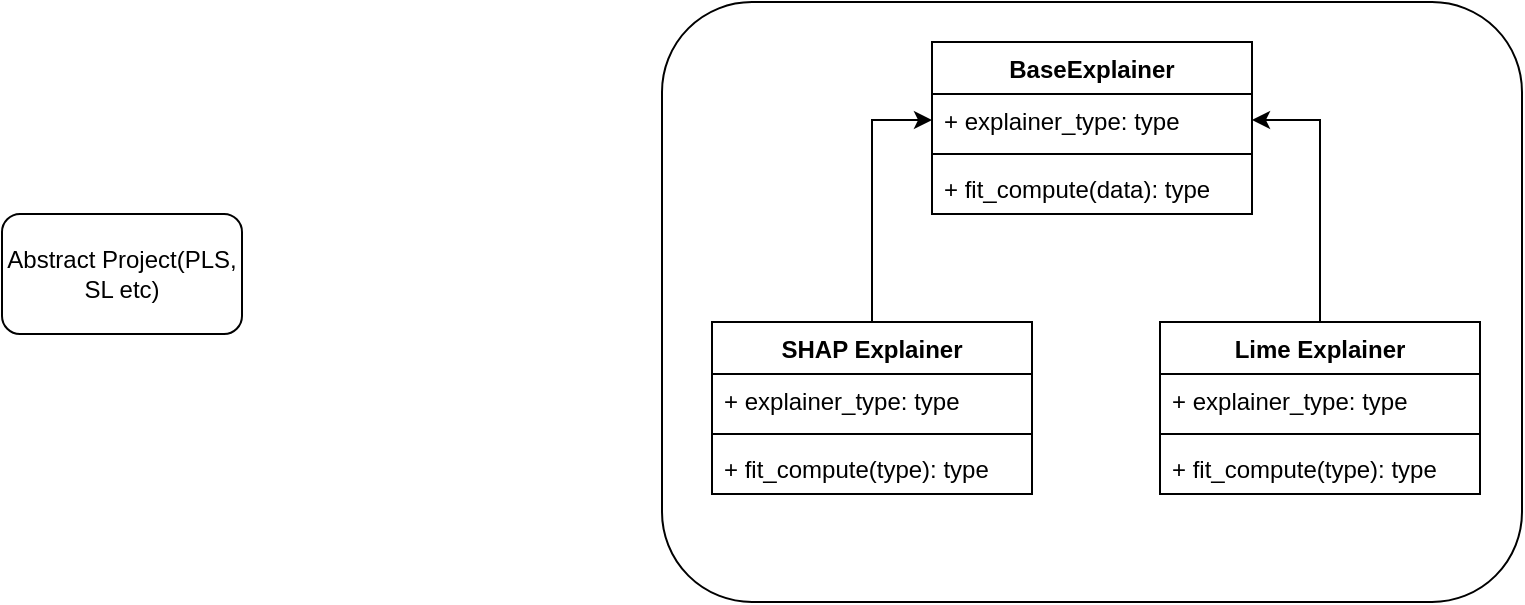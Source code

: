 <mxfile version="15.9.1" type="github">
  <diagram id="OlND-tI3C6CfRO-Wfqtb" name="Page-1">
    <mxGraphModel dx="899" dy="534" grid="1" gridSize="10" guides="1" tooltips="1" connect="1" arrows="1" fold="1" page="1" pageScale="1" pageWidth="827" pageHeight="1169" math="0" shadow="0">
      <root>
        <mxCell id="0" />
        <mxCell id="1" parent="0" />
        <mxCell id="wnsVXWpmj8Du-VzLrgom-14" value="" style="rounded=1;whiteSpace=wrap;html=1;" vertex="1" parent="1">
          <mxGeometry x="370" y="30" width="430" height="300" as="geometry" />
        </mxCell>
        <mxCell id="wnsVXWpmj8Du-VzLrgom-2" value="BaseExplainer" style="swimlane;fontStyle=1;align=center;verticalAlign=top;childLayout=stackLayout;horizontal=1;startSize=26;horizontalStack=0;resizeParent=1;resizeParentMax=0;resizeLast=0;collapsible=1;marginBottom=0;" vertex="1" parent="1">
          <mxGeometry x="505" y="50" width="160" height="86" as="geometry" />
        </mxCell>
        <mxCell id="wnsVXWpmj8Du-VzLrgom-3" value="+ explainer_type: type" style="text;strokeColor=none;fillColor=none;align=left;verticalAlign=top;spacingLeft=4;spacingRight=4;overflow=hidden;rotatable=0;points=[[0,0.5],[1,0.5]];portConstraint=eastwest;" vertex="1" parent="wnsVXWpmj8Du-VzLrgom-2">
          <mxGeometry y="26" width="160" height="26" as="geometry" />
        </mxCell>
        <mxCell id="wnsVXWpmj8Du-VzLrgom-4" value="" style="line;strokeWidth=1;fillColor=none;align=left;verticalAlign=middle;spacingTop=-1;spacingLeft=3;spacingRight=3;rotatable=0;labelPosition=right;points=[];portConstraint=eastwest;" vertex="1" parent="wnsVXWpmj8Du-VzLrgom-2">
          <mxGeometry y="52" width="160" height="8" as="geometry" />
        </mxCell>
        <mxCell id="wnsVXWpmj8Du-VzLrgom-5" value="+ fit_compute(data): type" style="text;strokeColor=none;fillColor=none;align=left;verticalAlign=top;spacingLeft=4;spacingRight=4;overflow=hidden;rotatable=0;points=[[0,0.5],[1,0.5]];portConstraint=eastwest;" vertex="1" parent="wnsVXWpmj8Du-VzLrgom-2">
          <mxGeometry y="60" width="160" height="26" as="geometry" />
        </mxCell>
        <mxCell id="wnsVXWpmj8Du-VzLrgom-15" style="edgeStyle=orthogonalEdgeStyle;rounded=0;orthogonalLoop=1;jettySize=auto;html=1;exitX=0.5;exitY=0;exitDx=0;exitDy=0;entryX=0;entryY=0.5;entryDx=0;entryDy=0;" edge="1" parent="1" source="wnsVXWpmj8Du-VzLrgom-6" target="wnsVXWpmj8Du-VzLrgom-3">
          <mxGeometry relative="1" as="geometry" />
        </mxCell>
        <mxCell id="wnsVXWpmj8Du-VzLrgom-6" value="SHAP Explainer" style="swimlane;fontStyle=1;align=center;verticalAlign=top;childLayout=stackLayout;horizontal=1;startSize=26;horizontalStack=0;resizeParent=1;resizeParentMax=0;resizeLast=0;collapsible=1;marginBottom=0;" vertex="1" parent="1">
          <mxGeometry x="395" y="190" width="160" height="86" as="geometry" />
        </mxCell>
        <mxCell id="wnsVXWpmj8Du-VzLrgom-7" value="+ explainer_type: type" style="text;strokeColor=none;fillColor=none;align=left;verticalAlign=top;spacingLeft=4;spacingRight=4;overflow=hidden;rotatable=0;points=[[0,0.5],[1,0.5]];portConstraint=eastwest;" vertex="1" parent="wnsVXWpmj8Du-VzLrgom-6">
          <mxGeometry y="26" width="160" height="26" as="geometry" />
        </mxCell>
        <mxCell id="wnsVXWpmj8Du-VzLrgom-8" value="" style="line;strokeWidth=1;fillColor=none;align=left;verticalAlign=middle;spacingTop=-1;spacingLeft=3;spacingRight=3;rotatable=0;labelPosition=right;points=[];portConstraint=eastwest;" vertex="1" parent="wnsVXWpmj8Du-VzLrgom-6">
          <mxGeometry y="52" width="160" height="8" as="geometry" />
        </mxCell>
        <mxCell id="wnsVXWpmj8Du-VzLrgom-9" value="+ fit_compute(type): type" style="text;strokeColor=none;fillColor=none;align=left;verticalAlign=top;spacingLeft=4;spacingRight=4;overflow=hidden;rotatable=0;points=[[0,0.5],[1,0.5]];portConstraint=eastwest;" vertex="1" parent="wnsVXWpmj8Du-VzLrgom-6">
          <mxGeometry y="60" width="160" height="26" as="geometry" />
        </mxCell>
        <mxCell id="wnsVXWpmj8Du-VzLrgom-16" style="edgeStyle=orthogonalEdgeStyle;rounded=0;orthogonalLoop=1;jettySize=auto;html=1;exitX=0.5;exitY=0;exitDx=0;exitDy=0;entryX=1;entryY=0.5;entryDx=0;entryDy=0;" edge="1" parent="1" source="wnsVXWpmj8Du-VzLrgom-10" target="wnsVXWpmj8Du-VzLrgom-3">
          <mxGeometry relative="1" as="geometry" />
        </mxCell>
        <mxCell id="wnsVXWpmj8Du-VzLrgom-10" value="Lime Explainer" style="swimlane;fontStyle=1;align=center;verticalAlign=top;childLayout=stackLayout;horizontal=1;startSize=26;horizontalStack=0;resizeParent=1;resizeParentMax=0;resizeLast=0;collapsible=1;marginBottom=0;" vertex="1" parent="1">
          <mxGeometry x="619" y="190" width="160" height="86" as="geometry" />
        </mxCell>
        <mxCell id="wnsVXWpmj8Du-VzLrgom-11" value="+ explainer_type: type" style="text;strokeColor=none;fillColor=none;align=left;verticalAlign=top;spacingLeft=4;spacingRight=4;overflow=hidden;rotatable=0;points=[[0,0.5],[1,0.5]];portConstraint=eastwest;" vertex="1" parent="wnsVXWpmj8Du-VzLrgom-10">
          <mxGeometry y="26" width="160" height="26" as="geometry" />
        </mxCell>
        <mxCell id="wnsVXWpmj8Du-VzLrgom-12" value="" style="line;strokeWidth=1;fillColor=none;align=left;verticalAlign=middle;spacingTop=-1;spacingLeft=3;spacingRight=3;rotatable=0;labelPosition=right;points=[];portConstraint=eastwest;" vertex="1" parent="wnsVXWpmj8Du-VzLrgom-10">
          <mxGeometry y="52" width="160" height="8" as="geometry" />
        </mxCell>
        <mxCell id="wnsVXWpmj8Du-VzLrgom-13" value="+ fit_compute(type): type" style="text;strokeColor=none;fillColor=none;align=left;verticalAlign=top;spacingLeft=4;spacingRight=4;overflow=hidden;rotatable=0;points=[[0,0.5],[1,0.5]];portConstraint=eastwest;" vertex="1" parent="wnsVXWpmj8Du-VzLrgom-10">
          <mxGeometry y="60" width="160" height="26" as="geometry" />
        </mxCell>
        <mxCell id="wnsVXWpmj8Du-VzLrgom-22" value="Abstract Project(PLS, SL etc)" style="rounded=1;whiteSpace=wrap;html=1;" vertex="1" parent="1">
          <mxGeometry x="40" y="136" width="120" height="60" as="geometry" />
        </mxCell>
      </root>
    </mxGraphModel>
  </diagram>
</mxfile>
